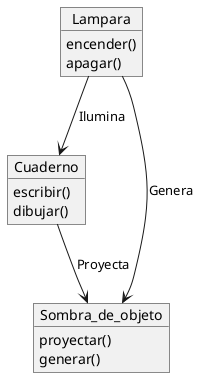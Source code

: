@startuml
'https://plantuml.com/class-diagram

object "Lampara" as Luz
object "Cuaderno" as Objeto
object "Sombra_de_objeto" as Sombra

Luz : encender()
Luz : apagar()
Objeto : escribir()
Objeto : dibujar()
Sombra : proyectar()
Sombra : generar()

Luz --> Objeto:Ilumina
Objeto --> Sombra:Proyecta
Luz --> Sombra:Genera

@enduml